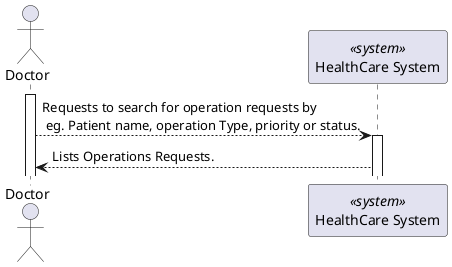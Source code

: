 @startuml

actor Doctor as "Doctor"
participant SYS as "HealthCare System" <<system>>

activate Doctor 

Doctor --> SYS : Requests to search for operation requests by \n eg. Patient name, operation Type, priority or status.


activate SYS 

SYS --> Doctor : Lists Operations Requests.


@enduml